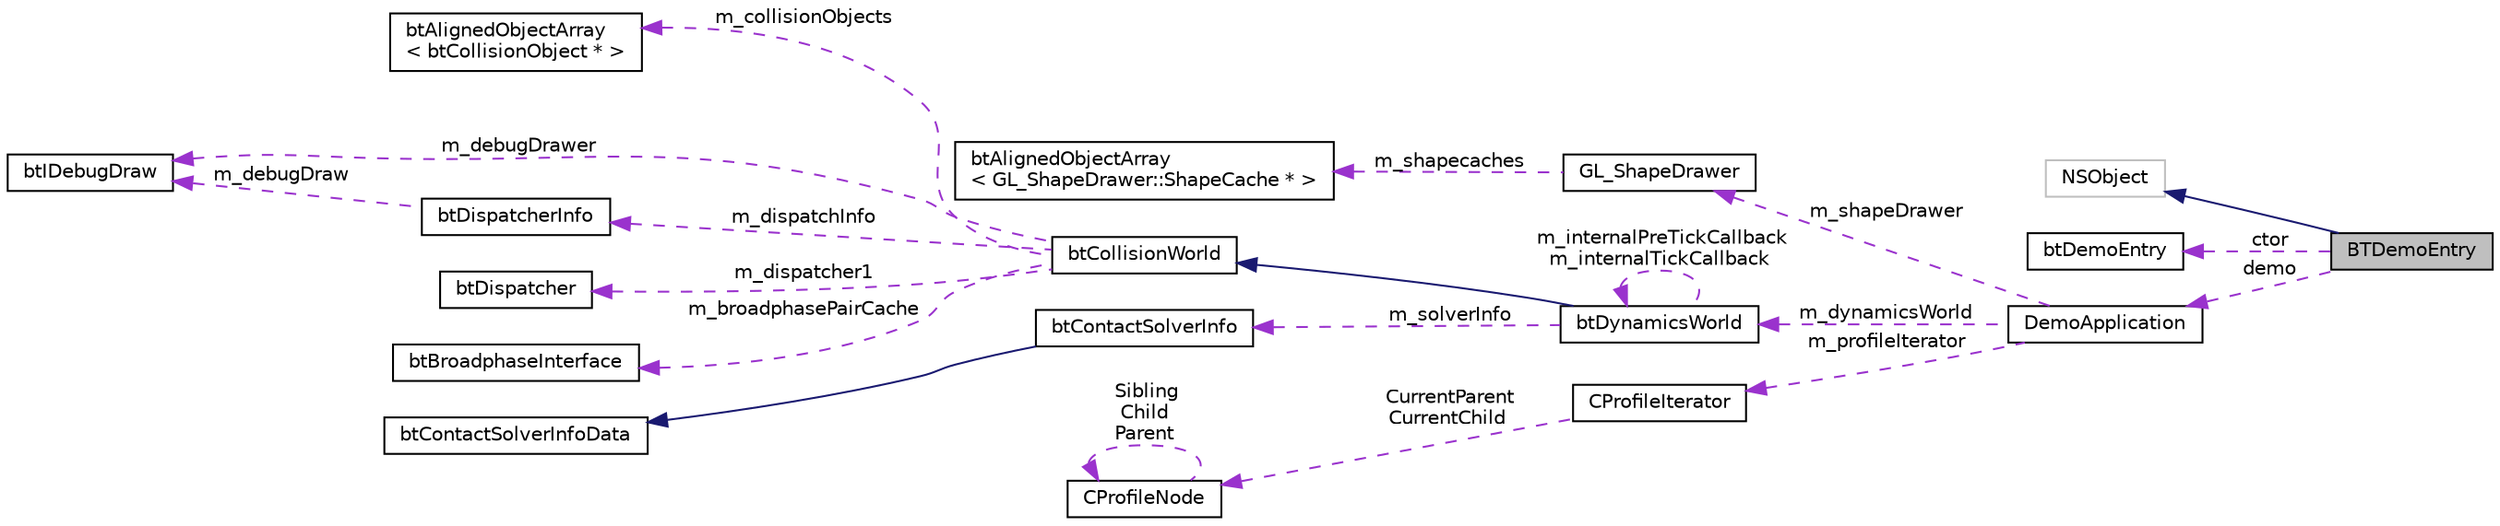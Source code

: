 digraph "BTDemoEntry"
{
  edge [fontname="Helvetica",fontsize="10",labelfontname="Helvetica",labelfontsize="10"];
  node [fontname="Helvetica",fontsize="10",shape=record];
  rankdir="LR";
  Node1 [label="BTDemoEntry",height=0.2,width=0.4,color="black", fillcolor="grey75", style="filled", fontcolor="black"];
  Node2 -> Node1 [dir="back",color="midnightblue",fontsize="10",style="solid",fontname="Helvetica"];
  Node2 [label="NSObject",height=0.2,width=0.4,color="grey75", fillcolor="white", style="filled"];
  Node3 -> Node1 [dir="back",color="darkorchid3",fontsize="10",style="dashed",label=" ctor" ,fontname="Helvetica"];
  Node3 [label="btDemoEntry",height=0.2,width=0.4,color="black", fillcolor="white", style="filled",URL="$structbt_demo_entry.html"];
  Node4 -> Node1 [dir="back",color="darkorchid3",fontsize="10",style="dashed",label=" demo" ,fontname="Helvetica"];
  Node4 [label="DemoApplication",height=0.2,width=0.4,color="black", fillcolor="white", style="filled",URL="$class_demo_application.html",tooltip="empty placeholder "];
  Node5 -> Node4 [dir="back",color="darkorchid3",fontsize="10",style="dashed",label=" m_shapeDrawer" ,fontname="Helvetica"];
  Node5 [label="GL_ShapeDrawer",height=0.2,width=0.4,color="black", fillcolor="white", style="filled",URL="$class_g_l___shape_drawer.html",tooltip="OpenGL shape drawing. "];
  Node6 -> Node5 [dir="back",color="darkorchid3",fontsize="10",style="dashed",label=" m_shapecaches" ,fontname="Helvetica"];
  Node6 [label="btAlignedObjectArray\l\< GL_ShapeDrawer::ShapeCache * \>",height=0.2,width=0.4,color="black", fillcolor="white", style="filled",URL="$classbt_aligned_object_array.html"];
  Node7 -> Node4 [dir="back",color="darkorchid3",fontsize="10",style="dashed",label=" m_dynamicsWorld" ,fontname="Helvetica"];
  Node7 [label="btDynamicsWorld",height=0.2,width=0.4,color="black", fillcolor="white", style="filled",URL="$classbt_dynamics_world.html",tooltip="The btDynamicsWorld is the interface class for several dynamics implementation, basic, discrete, parallel, and continuous etc. "];
  Node8 -> Node7 [dir="back",color="midnightblue",fontsize="10",style="solid",fontname="Helvetica"];
  Node8 [label="btCollisionWorld",height=0.2,width=0.4,color="black", fillcolor="white", style="filled",URL="$classbt_collision_world.html",tooltip="CollisionWorld is interface and container for the collision detection. "];
  Node9 -> Node8 [dir="back",color="darkorchid3",fontsize="10",style="dashed",label=" m_collisionObjects" ,fontname="Helvetica"];
  Node9 [label="btAlignedObjectArray\l\< btCollisionObject * \>",height=0.2,width=0.4,color="black", fillcolor="white", style="filled",URL="$classbt_aligned_object_array.html"];
  Node10 -> Node8 [dir="back",color="darkorchid3",fontsize="10",style="dashed",label=" m_dispatchInfo" ,fontname="Helvetica"];
  Node10 [label="btDispatcherInfo",height=0.2,width=0.4,color="black", fillcolor="white", style="filled",URL="$structbt_dispatcher_info.html"];
  Node11 -> Node10 [dir="back",color="darkorchid3",fontsize="10",style="dashed",label=" m_debugDraw" ,fontname="Helvetica"];
  Node11 [label="btIDebugDraw",height=0.2,width=0.4,color="black", fillcolor="white", style="filled",URL="$classbt_i_debug_draw.html"];
  Node12 -> Node8 [dir="back",color="darkorchid3",fontsize="10",style="dashed",label=" m_dispatcher1" ,fontname="Helvetica"];
  Node12 [label="btDispatcher",height=0.2,width=0.4,color="black", fillcolor="white", style="filled",URL="$classbt_dispatcher.html"];
  Node13 -> Node8 [dir="back",color="darkorchid3",fontsize="10",style="dashed",label=" m_broadphasePairCache" ,fontname="Helvetica"];
  Node13 [label="btBroadphaseInterface",height=0.2,width=0.4,color="black", fillcolor="white", style="filled",URL="$classbt_broadphase_interface.html"];
  Node11 -> Node8 [dir="back",color="darkorchid3",fontsize="10",style="dashed",label=" m_debugDrawer" ,fontname="Helvetica"];
  Node7 -> Node7 [dir="back",color="darkorchid3",fontsize="10",style="dashed",label=" m_internalPreTickCallback\nm_internalTickCallback" ,fontname="Helvetica"];
  Node14 -> Node7 [dir="back",color="darkorchid3",fontsize="10",style="dashed",label=" m_solverInfo" ,fontname="Helvetica"];
  Node14 [label="btContactSolverInfo",height=0.2,width=0.4,color="black", fillcolor="white", style="filled",URL="$structbt_contact_solver_info.html"];
  Node15 -> Node14 [dir="back",color="midnightblue",fontsize="10",style="solid",fontname="Helvetica"];
  Node15 [label="btContactSolverInfoData",height=0.2,width=0.4,color="black", fillcolor="white", style="filled",URL="$structbt_contact_solver_info_data.html"];
  Node16 -> Node4 [dir="back",color="darkorchid3",fontsize="10",style="dashed",label=" m_profileIterator" ,fontname="Helvetica"];
  Node16 [label="CProfileIterator",height=0.2,width=0.4,color="black", fillcolor="white", style="filled",URL="$class_c_profile_iterator.html",tooltip="An iterator to navigate through the tree. "];
  Node17 -> Node16 [dir="back",color="darkorchid3",fontsize="10",style="dashed",label=" CurrentParent\nCurrentChild" ,fontname="Helvetica"];
  Node17 [label="CProfileNode",height=0.2,width=0.4,color="black", fillcolor="white", style="filled",URL="$class_c_profile_node.html",tooltip="A node in the Profile Hierarchy Tree. "];
  Node17 -> Node17 [dir="back",color="darkorchid3",fontsize="10",style="dashed",label=" Sibling\nChild\nParent" ,fontname="Helvetica"];
}
